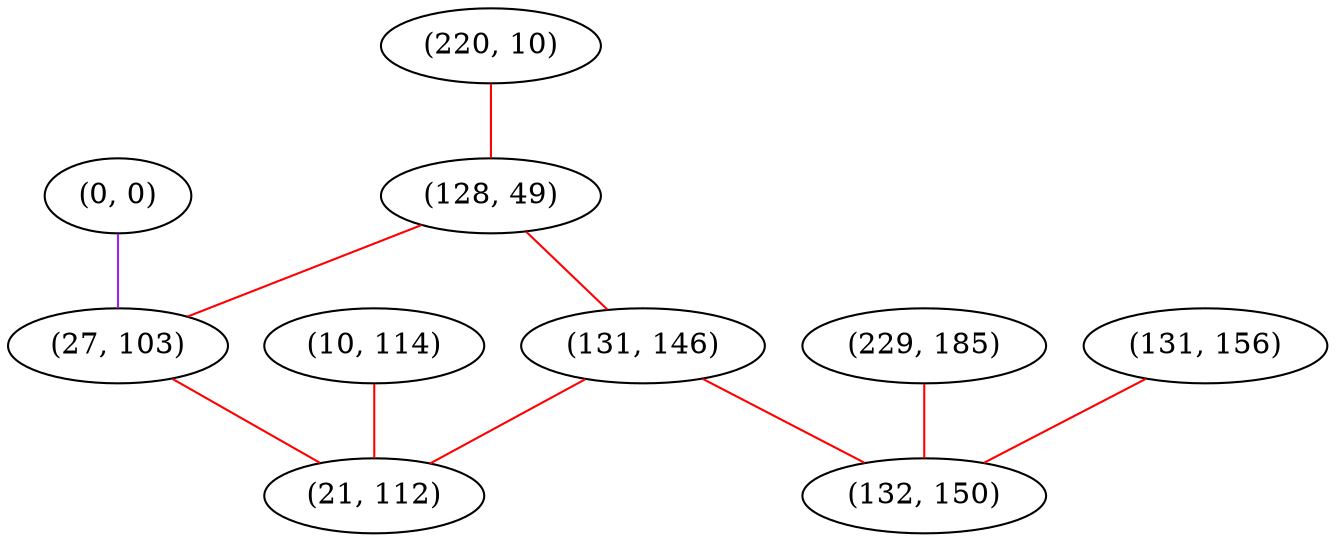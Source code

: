 graph "" {
"(0, 0)";
"(229, 185)";
"(220, 10)";
"(10, 114)";
"(128, 49)";
"(27, 103)";
"(131, 146)";
"(131, 156)";
"(132, 150)";
"(21, 112)";
"(0, 0)" -- "(27, 103)"  [color=purple, key=0, weight=4];
"(229, 185)" -- "(132, 150)"  [color=red, key=0, weight=1];
"(220, 10)" -- "(128, 49)"  [color=red, key=0, weight=1];
"(10, 114)" -- "(21, 112)"  [color=red, key=0, weight=1];
"(128, 49)" -- "(27, 103)"  [color=red, key=0, weight=1];
"(128, 49)" -- "(131, 146)"  [color=red, key=0, weight=1];
"(27, 103)" -- "(21, 112)"  [color=red, key=0, weight=1];
"(131, 146)" -- "(132, 150)"  [color=red, key=0, weight=1];
"(131, 146)" -- "(21, 112)"  [color=red, key=0, weight=1];
"(131, 156)" -- "(132, 150)"  [color=red, key=0, weight=1];
}
